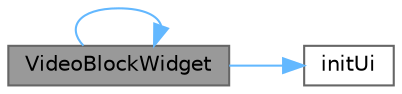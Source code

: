 digraph "VideoBlockWidget"
{
 // LATEX_PDF_SIZE
  bgcolor="transparent";
  edge [fontname=Helvetica,fontsize=10,labelfontname=Helvetica,labelfontsize=10];
  node [fontname=Helvetica,fontsize=10,shape=box,height=0.2,width=0.4];
  rankdir="LR";
  Node1 [id="Node000001",label="VideoBlockWidget",height=0.2,width=0.4,color="gray40", fillcolor="grey60", style="filled", fontcolor="black",tooltip="构造函数"];
  Node1 -> Node2 [id="edge1_Node000001_Node000002",color="steelblue1",style="solid",tooltip=" "];
  Node2 [id="Node000002",label="initUi",height=0.2,width=0.4,color="grey40", fillcolor="white", style="filled",URL="$class_video_block_widget.html#a92629d5d36c901e16896f80f1c48ad0a",tooltip="初始化界面"];
  Node1 -> Node1 [id="edge2_Node000001_Node000001",color="steelblue1",style="solid",tooltip=" "];
}
